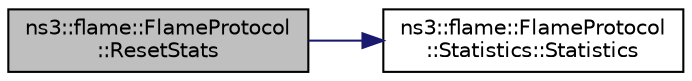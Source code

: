 digraph "ns3::flame::FlameProtocol::ResetStats"
{
  edge [fontname="Helvetica",fontsize="10",labelfontname="Helvetica",labelfontsize="10"];
  node [fontname="Helvetica",fontsize="10",shape=record];
  rankdir="LR";
  Node1 [label="ns3::flame::FlameProtocol\l::ResetStats",height=0.2,width=0.4,color="black", fillcolor="grey75", style="filled", fontcolor="black"];
  Node1 -> Node2 [color="midnightblue",fontsize="10",style="solid"];
  Node2 [label="ns3::flame::FlameProtocol\l::Statistics::Statistics",height=0.2,width=0.4,color="black", fillcolor="white", style="filled",URL="$d5/dee/structns3_1_1flame_1_1FlameProtocol_1_1Statistics.html#a292c3813a541b8d992efbfbe96f7106f",tooltip="constructor "];
}
